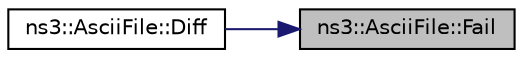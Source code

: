 digraph "ns3::AsciiFile::Fail"
{
 // LATEX_PDF_SIZE
  edge [fontname="Helvetica",fontsize="10",labelfontname="Helvetica",labelfontsize="10"];
  node [fontname="Helvetica",fontsize="10",shape=record];
  rankdir="RL";
  Node1 [label="ns3::AsciiFile::Fail",height=0.2,width=0.4,color="black", fillcolor="grey75", style="filled", fontcolor="black",tooltip=" "];
  Node1 -> Node2 [dir="back",color="midnightblue",fontsize="10",style="solid",fontname="Helvetica"];
  Node2 [label="ns3::AsciiFile::Diff",height=0.2,width=0.4,color="black", fillcolor="white", style="filled",URL="$classns3_1_1_ascii_file.html#a49e6f6ba09c38555aabddde5b2f3ffda",tooltip="Compare two ASCII files line-by-line."];
}

